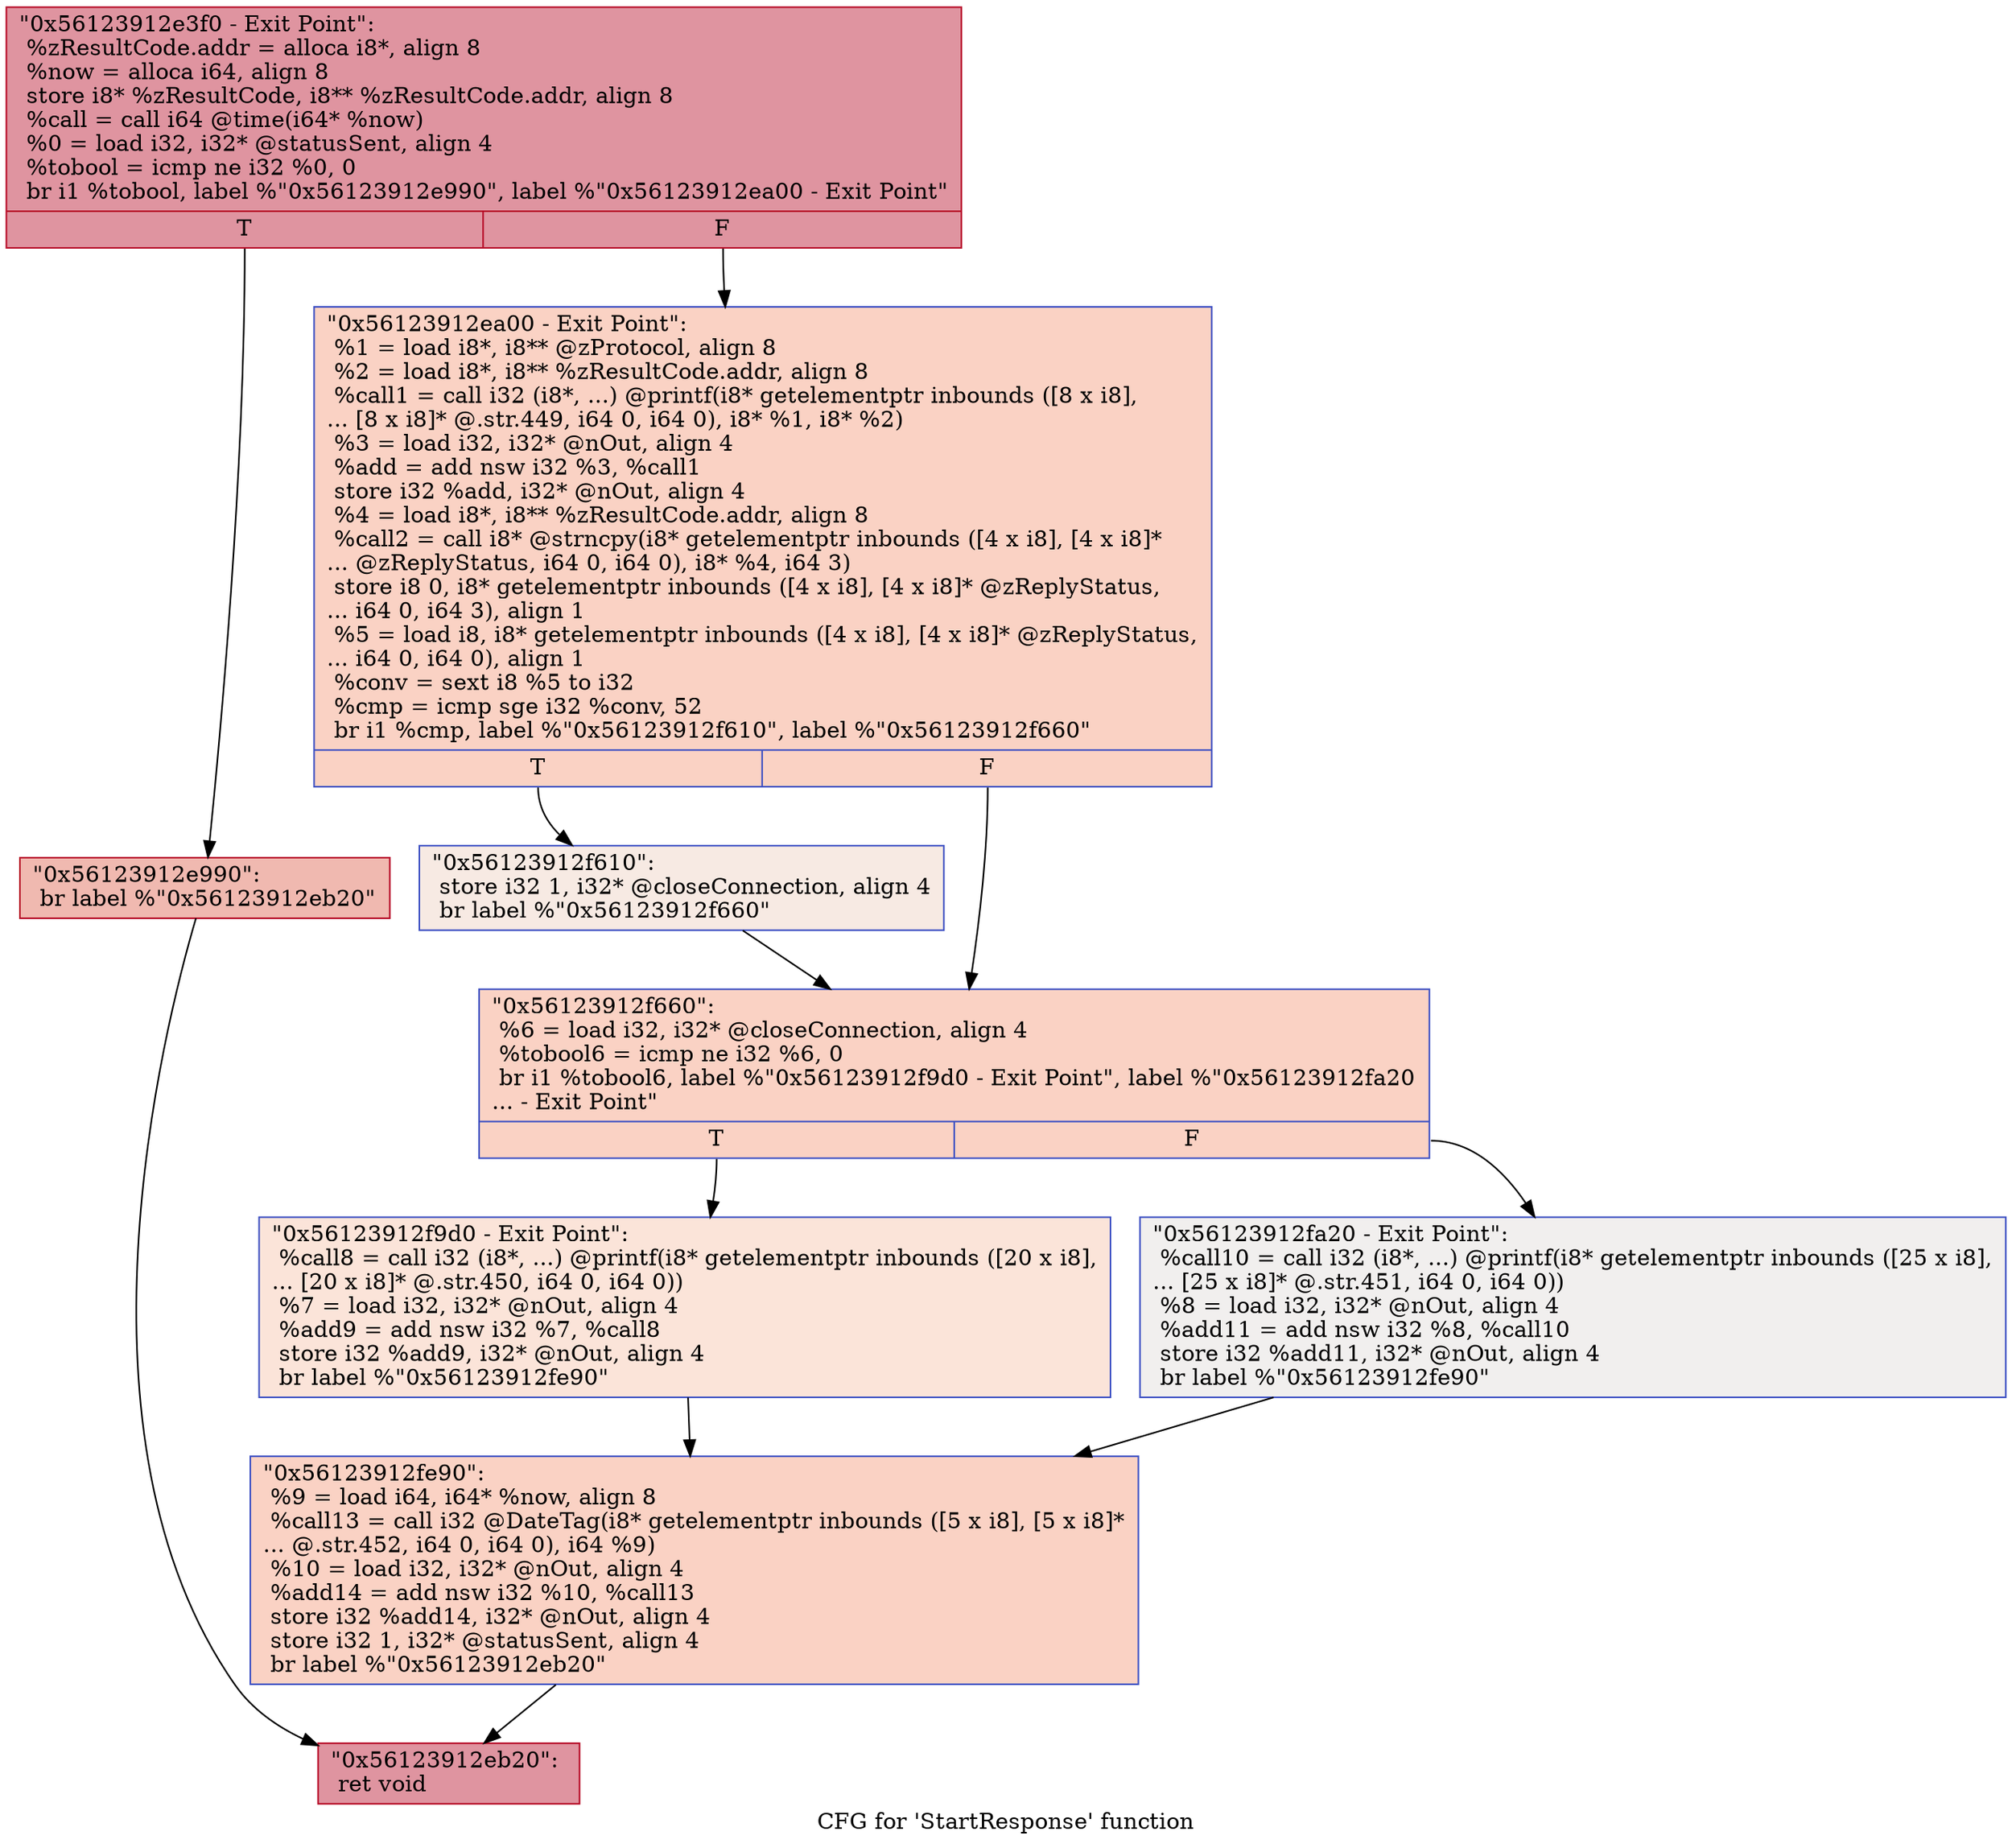 digraph "CFG for 'StartResponse' function" {
	label="CFG for 'StartResponse' function";

	Node0x56123912e3f0 [shape=record,color="#b70d28ff", style=filled, fillcolor="#b70d2870",label="{\"0x56123912e3f0 - Exit Point\":\l  %zResultCode.addr = alloca i8*, align 8\l  %now = alloca i64, align 8\l  store i8* %zResultCode, i8** %zResultCode.addr, align 8\l  %call = call i64 @time(i64* %now)\l  %0 = load i32, i32* @statusSent, align 4\l  %tobool = icmp ne i32 %0, 0\l  br i1 %tobool, label %\"0x56123912e990\", label %\"0x56123912ea00 - Exit Point\"\l|{<s0>T|<s1>F}}"];
	Node0x56123912e3f0:s0 -> Node0x56123912e990;
	Node0x56123912e3f0:s1 -> Node0x56123912ea00;
	Node0x56123912e990 [shape=record,color="#b70d28ff", style=filled, fillcolor="#de614d70",label="{\"0x56123912e990\":                                 \l  br label %\"0x56123912eb20\"\l}"];
	Node0x56123912e990 -> Node0x56123912eb20;
	Node0x56123912ea00 [shape=record,color="#3d50c3ff", style=filled, fillcolor="#f4987a70",label="{\"0x56123912ea00 - Exit Point\":                    \l  %1 = load i8*, i8** @zProtocol, align 8\l  %2 = load i8*, i8** %zResultCode.addr, align 8\l  %call1 = call i32 (i8*, ...) @printf(i8* getelementptr inbounds ([8 x i8],\l... [8 x i8]* @.str.449, i64 0, i64 0), i8* %1, i8* %2)\l  %3 = load i32, i32* @nOut, align 4\l  %add = add nsw i32 %3, %call1\l  store i32 %add, i32* @nOut, align 4\l  %4 = load i8*, i8** %zResultCode.addr, align 8\l  %call2 = call i8* @strncpy(i8* getelementptr inbounds ([4 x i8], [4 x i8]*\l... @zReplyStatus, i64 0, i64 0), i8* %4, i64 3)\l  store i8 0, i8* getelementptr inbounds ([4 x i8], [4 x i8]* @zReplyStatus,\l... i64 0, i64 3), align 1\l  %5 = load i8, i8* getelementptr inbounds ([4 x i8], [4 x i8]* @zReplyStatus,\l... i64 0, i64 0), align 1\l  %conv = sext i8 %5 to i32\l  %cmp = icmp sge i32 %conv, 52\l  br i1 %cmp, label %\"0x56123912f610\", label %\"0x56123912f660\"\l|{<s0>T|<s1>F}}"];
	Node0x56123912ea00:s0 -> Node0x56123912f610;
	Node0x56123912ea00:s1 -> Node0x56123912f660;
	Node0x56123912f610 [shape=record,color="#3d50c3ff", style=filled, fillcolor="#eed0c070",label="{\"0x56123912f610\":                                 \l  store i32 1, i32* @closeConnection, align 4\l  br label %\"0x56123912f660\"\l}"];
	Node0x56123912f610 -> Node0x56123912f660;
	Node0x56123912f660 [shape=record,color="#3d50c3ff", style=filled, fillcolor="#f4987a70",label="{\"0x56123912f660\":                                 \l  %6 = load i32, i32* @closeConnection, align 4\l  %tobool6 = icmp ne i32 %6, 0\l  br i1 %tobool6, label %\"0x56123912f9d0 - Exit Point\", label %\"0x56123912fa20\l... - Exit Point\"\l|{<s0>T|<s1>F}}"];
	Node0x56123912f660:s0 -> Node0x56123912f9d0;
	Node0x56123912f660:s1 -> Node0x56123912fa20;
	Node0x56123912f9d0 [shape=record,color="#3d50c3ff", style=filled, fillcolor="#f5c1a970",label="{\"0x56123912f9d0 - Exit Point\":                    \l  %call8 = call i32 (i8*, ...) @printf(i8* getelementptr inbounds ([20 x i8],\l... [20 x i8]* @.str.450, i64 0, i64 0))\l  %7 = load i32, i32* @nOut, align 4\l  %add9 = add nsw i32 %7, %call8\l  store i32 %add9, i32* @nOut, align 4\l  br label %\"0x56123912fe90\"\l}"];
	Node0x56123912f9d0 -> Node0x56123912fe90;
	Node0x56123912fa20 [shape=record,color="#3d50c3ff", style=filled, fillcolor="#e0dbd870",label="{\"0x56123912fa20 - Exit Point\":                    \l  %call10 = call i32 (i8*, ...) @printf(i8* getelementptr inbounds ([25 x i8],\l... [25 x i8]* @.str.451, i64 0, i64 0))\l  %8 = load i32, i32* @nOut, align 4\l  %add11 = add nsw i32 %8, %call10\l  store i32 %add11, i32* @nOut, align 4\l  br label %\"0x56123912fe90\"\l}"];
	Node0x56123912fa20 -> Node0x56123912fe90;
	Node0x56123912fe90 [shape=record,color="#3d50c3ff", style=filled, fillcolor="#f4987a70",label="{\"0x56123912fe90\":                                 \l  %9 = load i64, i64* %now, align 8\l  %call13 = call i32 @DateTag(i8* getelementptr inbounds ([5 x i8], [5 x i8]*\l... @.str.452, i64 0, i64 0), i64 %9)\l  %10 = load i32, i32* @nOut, align 4\l  %add14 = add nsw i32 %10, %call13\l  store i32 %add14, i32* @nOut, align 4\l  store i32 1, i32* @statusSent, align 4\l  br label %\"0x56123912eb20\"\l}"];
	Node0x56123912fe90 -> Node0x56123912eb20;
	Node0x56123912eb20 [shape=record,color="#b70d28ff", style=filled, fillcolor="#b70d2870",label="{\"0x56123912eb20\":                                 \l  ret void\l}"];
}
